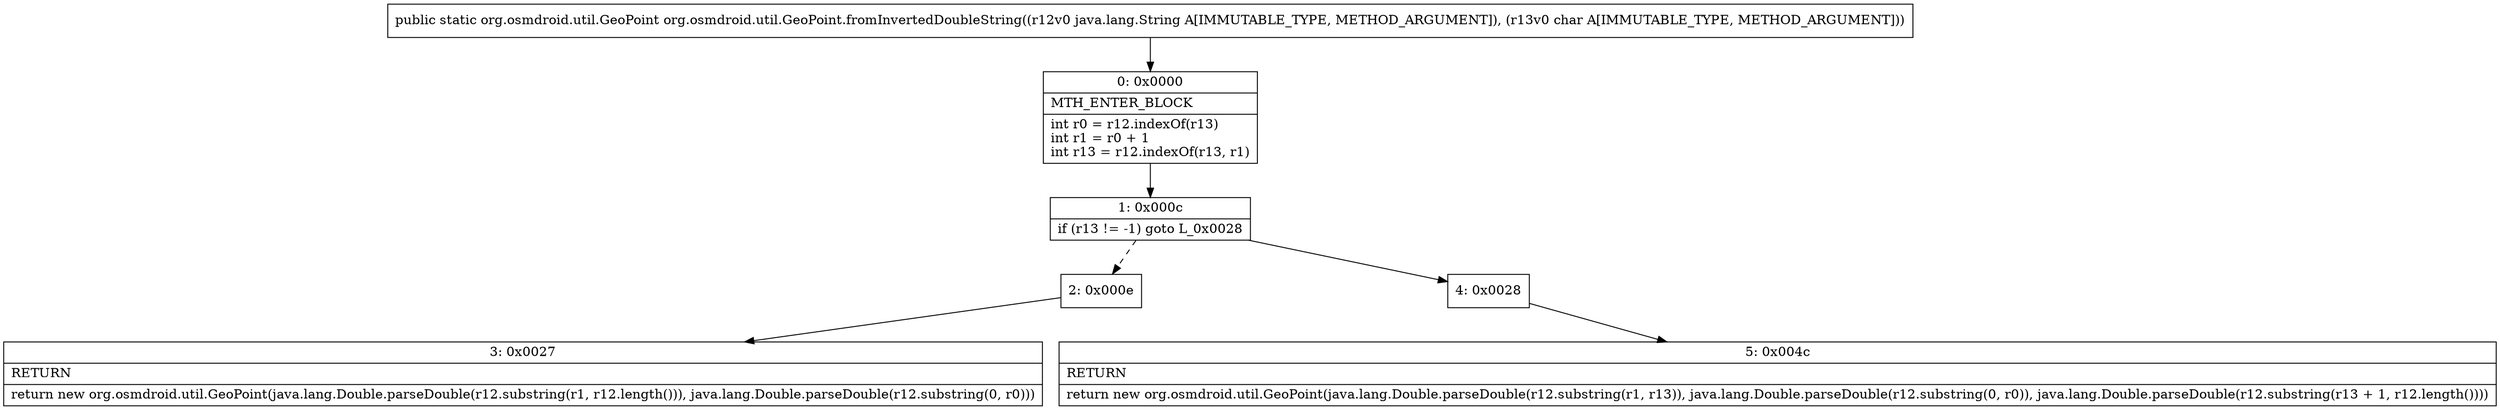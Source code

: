 digraph "CFG fororg.osmdroid.util.GeoPoint.fromInvertedDoubleString(Ljava\/lang\/String;C)Lorg\/osmdroid\/util\/GeoPoint;" {
Node_0 [shape=record,label="{0\:\ 0x0000|MTH_ENTER_BLOCK\l|int r0 = r12.indexOf(r13)\lint r1 = r0 + 1\lint r13 = r12.indexOf(r13, r1)\l}"];
Node_1 [shape=record,label="{1\:\ 0x000c|if (r13 != \-1) goto L_0x0028\l}"];
Node_2 [shape=record,label="{2\:\ 0x000e}"];
Node_3 [shape=record,label="{3\:\ 0x0027|RETURN\l|return new org.osmdroid.util.GeoPoint(java.lang.Double.parseDouble(r12.substring(r1, r12.length())), java.lang.Double.parseDouble(r12.substring(0, r0)))\l}"];
Node_4 [shape=record,label="{4\:\ 0x0028}"];
Node_5 [shape=record,label="{5\:\ 0x004c|RETURN\l|return new org.osmdroid.util.GeoPoint(java.lang.Double.parseDouble(r12.substring(r1, r13)), java.lang.Double.parseDouble(r12.substring(0, r0)), java.lang.Double.parseDouble(r12.substring(r13 + 1, r12.length())))\l}"];
MethodNode[shape=record,label="{public static org.osmdroid.util.GeoPoint org.osmdroid.util.GeoPoint.fromInvertedDoubleString((r12v0 java.lang.String A[IMMUTABLE_TYPE, METHOD_ARGUMENT]), (r13v0 char A[IMMUTABLE_TYPE, METHOD_ARGUMENT])) }"];
MethodNode -> Node_0;
Node_0 -> Node_1;
Node_1 -> Node_2[style=dashed];
Node_1 -> Node_4;
Node_2 -> Node_3;
Node_4 -> Node_5;
}

